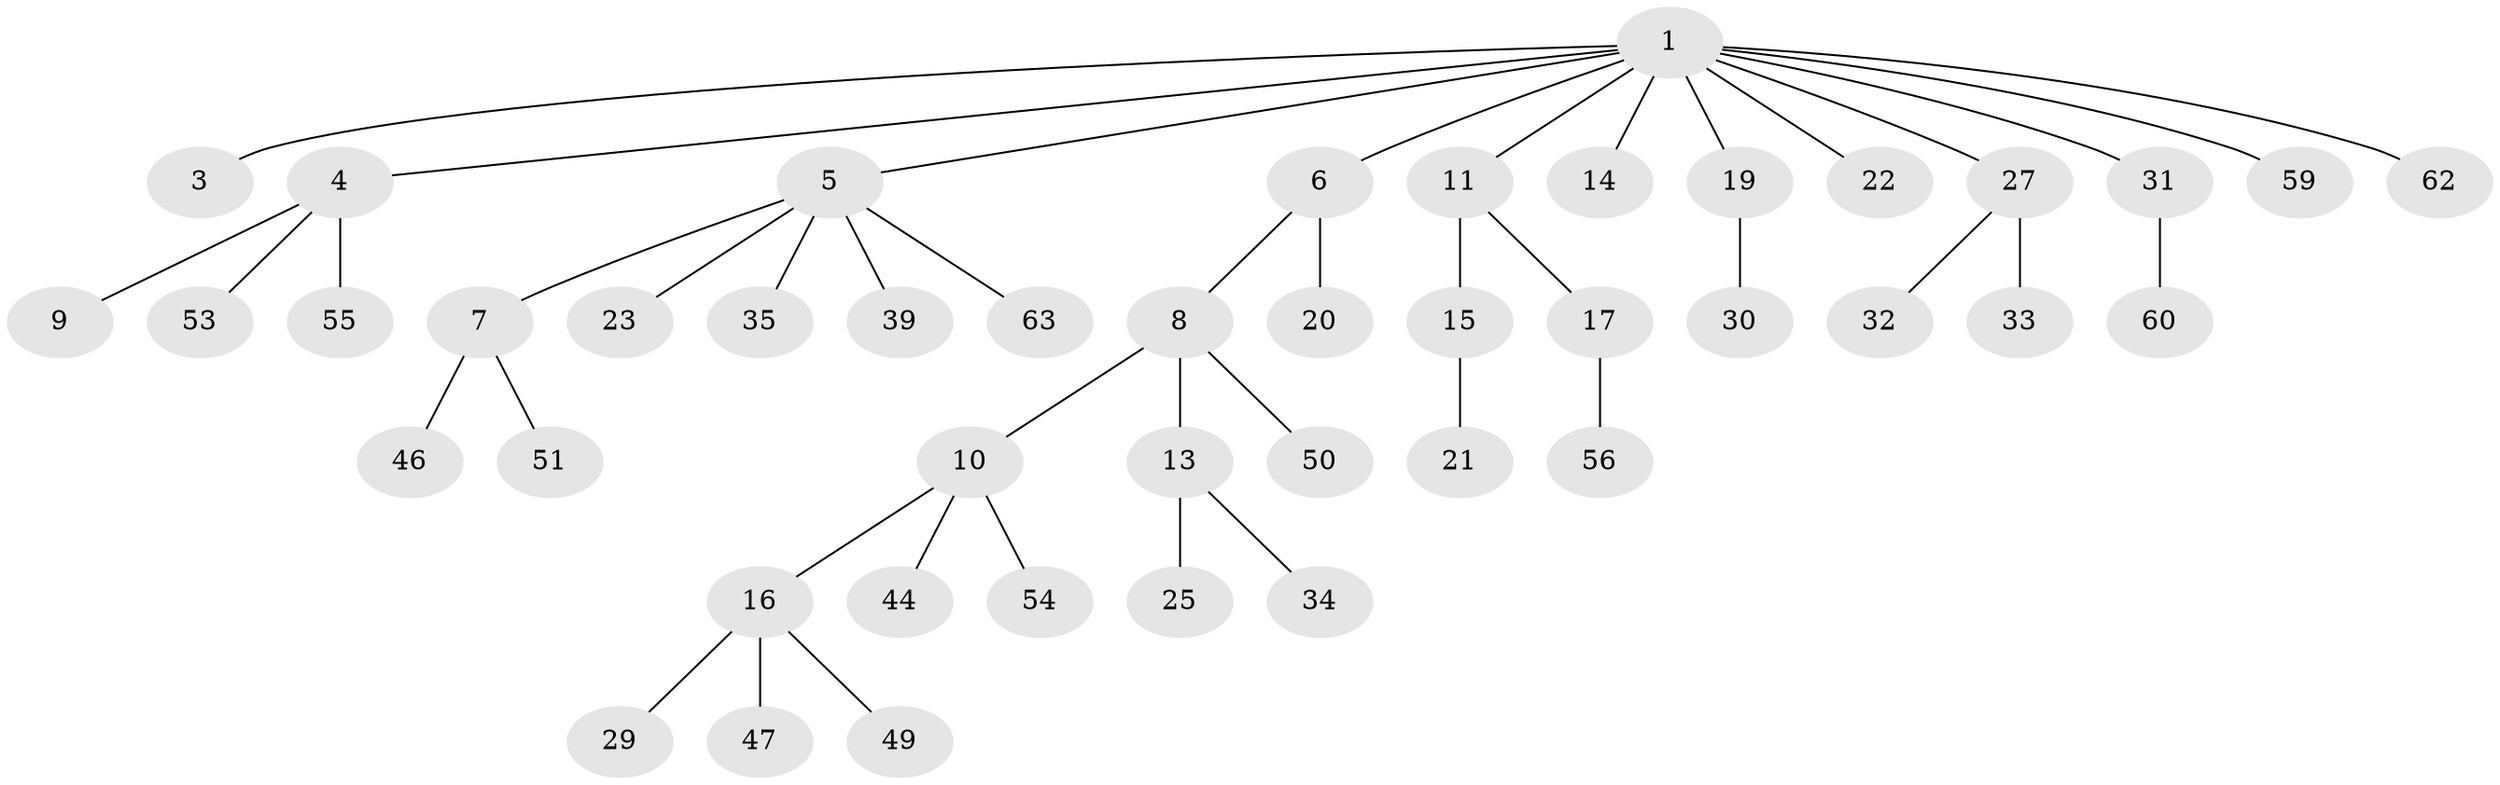// original degree distribution, {7: 0.03125, 1: 0.546875, 4: 0.0625, 6: 0.015625, 3: 0.078125, 5: 0.03125, 2: 0.234375}
// Generated by graph-tools (version 1.1) at 2025/42/03/06/25 10:42:06]
// undirected, 44 vertices, 43 edges
graph export_dot {
graph [start="1"]
  node [color=gray90,style=filled];
  1 [super="+2"];
  3;
  4 [super="+36"];
  5 [super="+28"];
  6;
  7 [super="+18"];
  8 [super="+45"];
  9;
  10 [super="+12"];
  11;
  13;
  14;
  15 [super="+41"];
  16 [super="+26"];
  17 [super="+52"];
  19;
  20 [super="+24"];
  21;
  22 [super="+37"];
  23;
  25;
  27 [super="+38"];
  29;
  30 [super="+43"];
  31;
  32 [super="+40"];
  33;
  34;
  35 [super="+48"];
  39 [super="+42"];
  44 [super="+58"];
  46;
  47;
  49;
  50;
  51 [super="+57"];
  53;
  54 [super="+61"];
  55;
  56;
  59 [super="+64"];
  60;
  62;
  63;
  1 -- 5;
  1 -- 6;
  1 -- 11;
  1 -- 14;
  1 -- 19;
  1 -- 59;
  1 -- 3;
  1 -- 4;
  1 -- 22;
  1 -- 27;
  1 -- 62;
  1 -- 31;
  4 -- 9;
  4 -- 53;
  4 -- 55;
  5 -- 7;
  5 -- 23;
  5 -- 35;
  5 -- 63;
  5 -- 39;
  6 -- 8;
  6 -- 20;
  7 -- 46;
  7 -- 51;
  8 -- 10;
  8 -- 13;
  8 -- 50;
  10 -- 16;
  10 -- 44;
  10 -- 54;
  11 -- 15;
  11 -- 17;
  13 -- 25;
  13 -- 34;
  15 -- 21;
  16 -- 29;
  16 -- 49;
  16 -- 47;
  17 -- 56;
  19 -- 30;
  27 -- 32;
  27 -- 33;
  31 -- 60;
}
